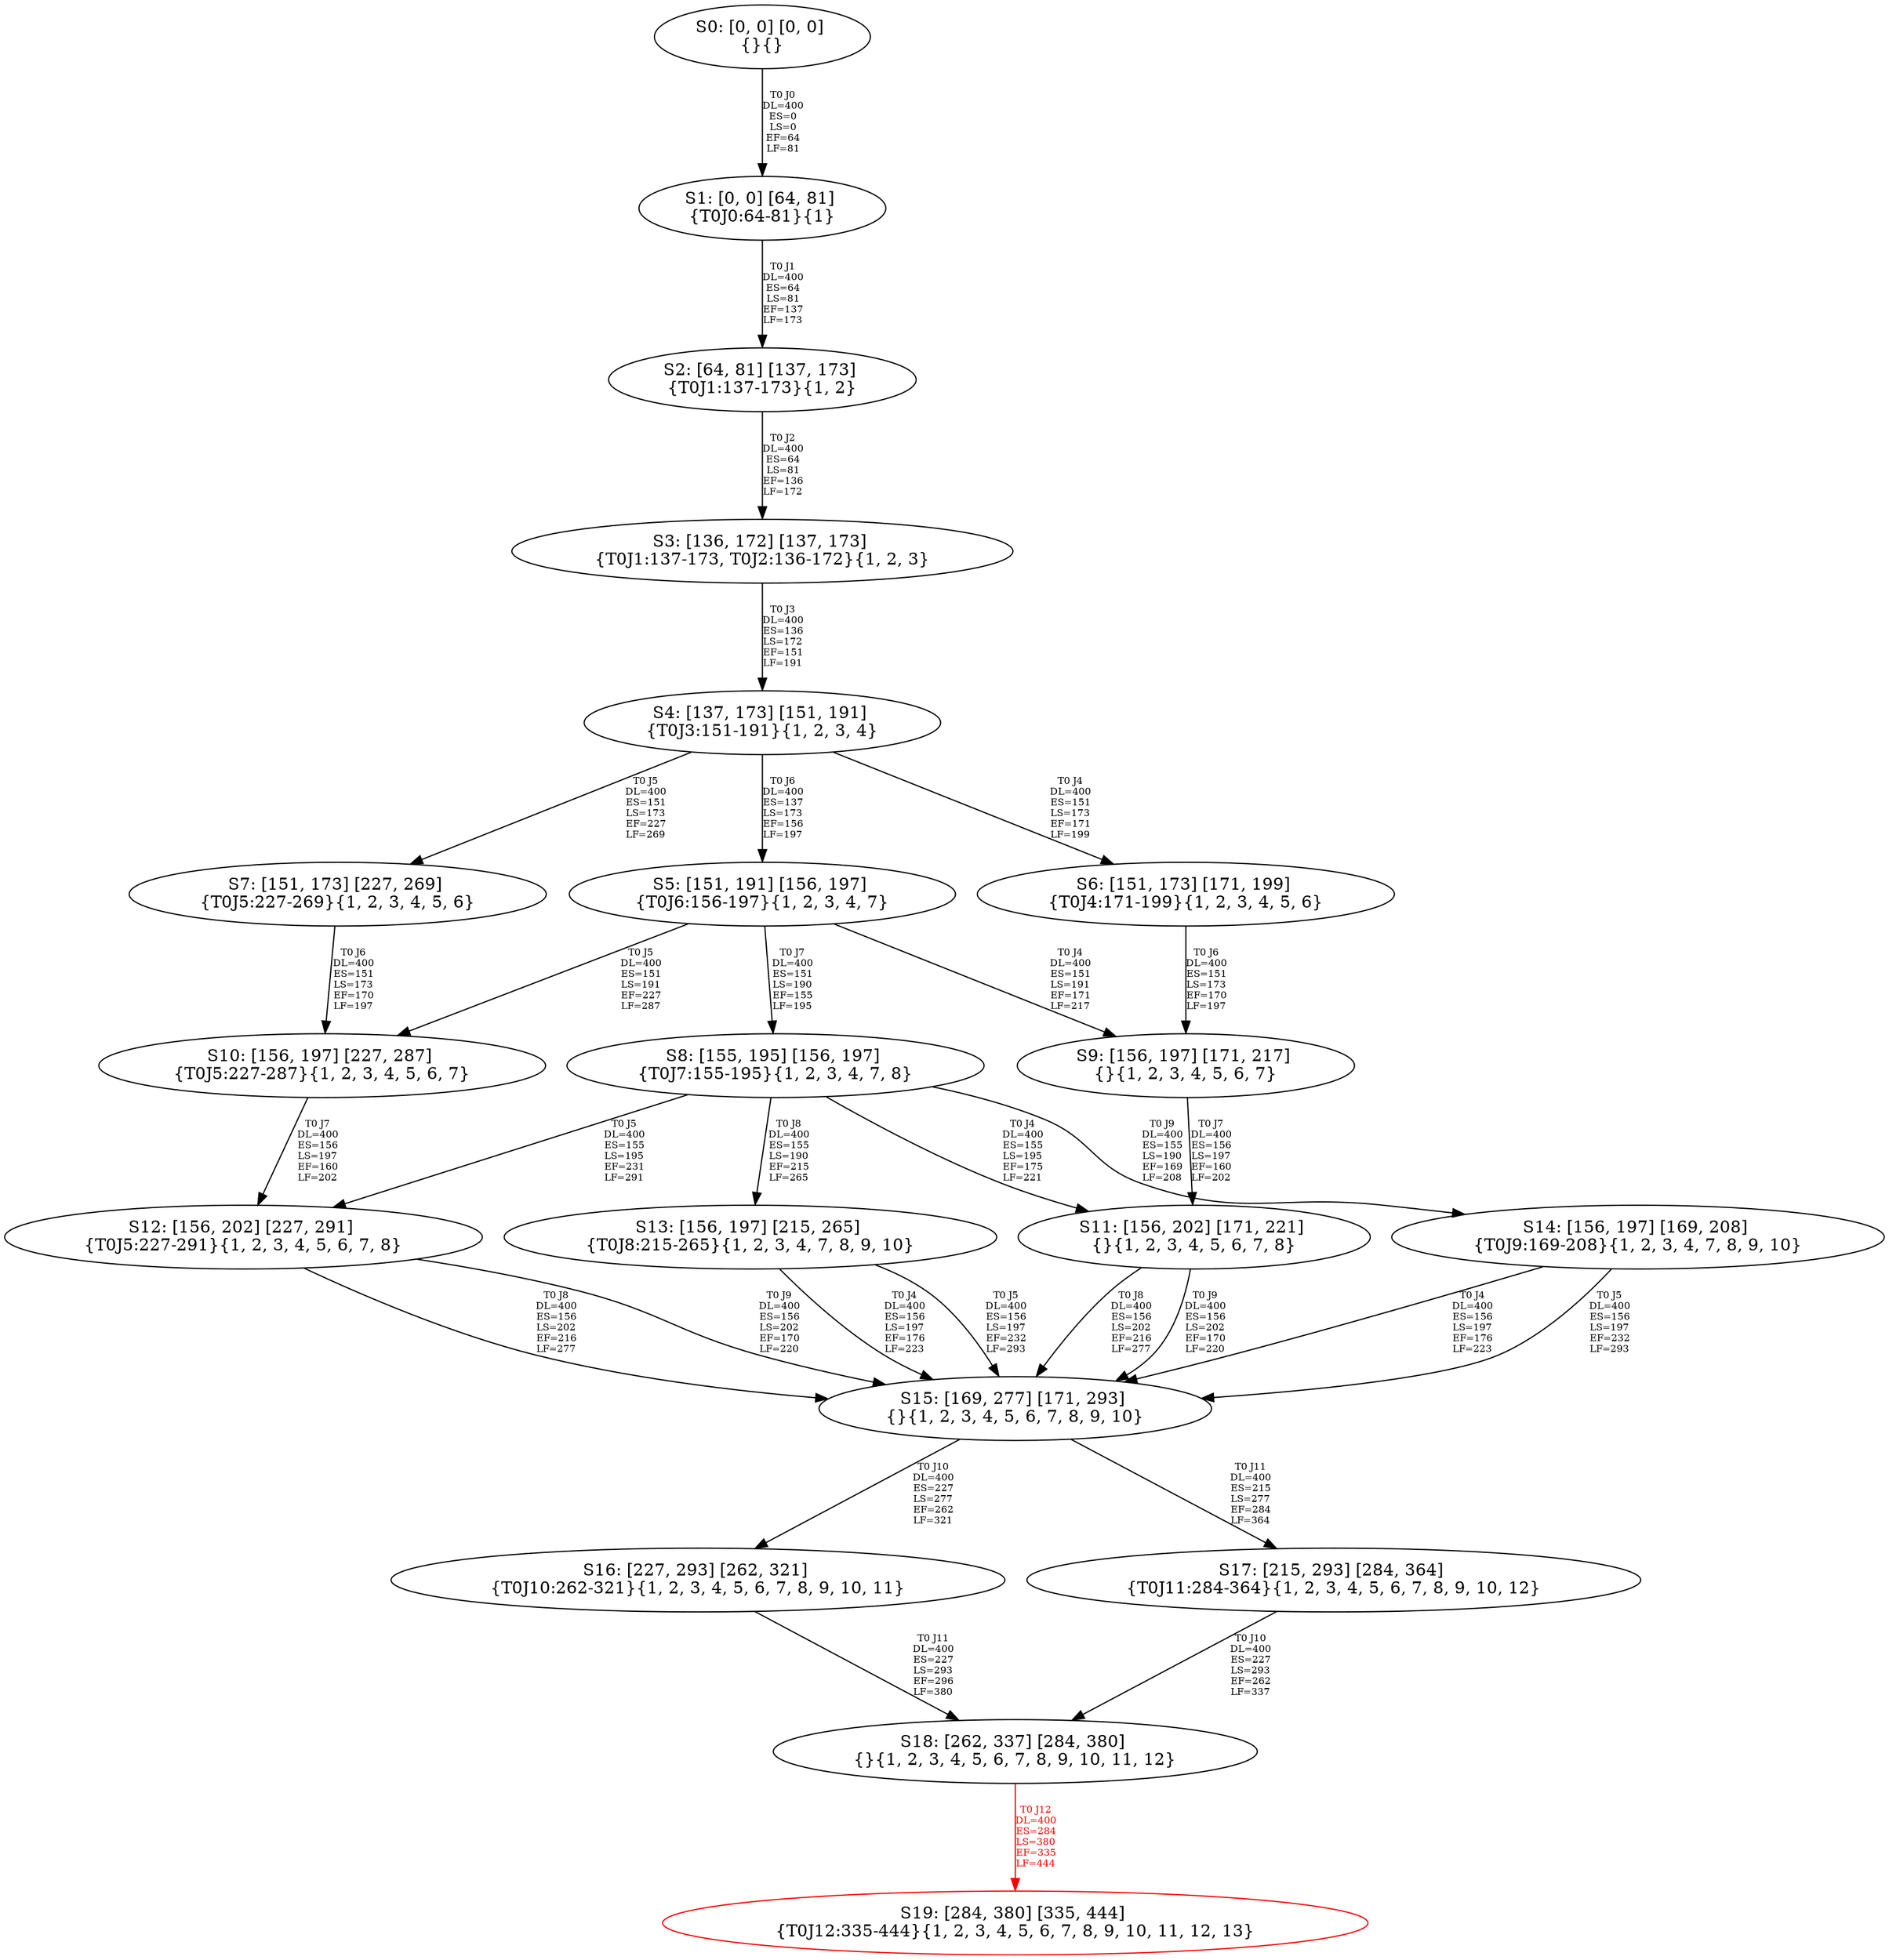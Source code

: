 digraph {
	S0[label="S0: [0, 0] [0, 0] \n{}{}"];
	S1[label="S1: [0, 0] [64, 81] \n{T0J0:64-81}{1}"];
	S2[label="S2: [64, 81] [137, 173] \n{T0J1:137-173}{1, 2}"];
	S3[label="S3: [136, 172] [137, 173] \n{T0J1:137-173, T0J2:136-172}{1, 2, 3}"];
	S4[label="S4: [137, 173] [151, 191] \n{T0J3:151-191}{1, 2, 3, 4}"];
	S5[label="S5: [151, 191] [156, 197] \n{T0J6:156-197}{1, 2, 3, 4, 7}"];
	S6[label="S6: [151, 173] [171, 199] \n{T0J4:171-199}{1, 2, 3, 4, 5, 6}"];
	S7[label="S7: [151, 173] [227, 269] \n{T0J5:227-269}{1, 2, 3, 4, 5, 6}"];
	S8[label="S8: [155, 195] [156, 197] \n{T0J7:155-195}{1, 2, 3, 4, 7, 8}"];
	S9[label="S9: [156, 197] [171, 217] \n{}{1, 2, 3, 4, 5, 6, 7}"];
	S10[label="S10: [156, 197] [227, 287] \n{T0J5:227-287}{1, 2, 3, 4, 5, 6, 7}"];
	S11[label="S11: [156, 202] [171, 221] \n{}{1, 2, 3, 4, 5, 6, 7, 8}"];
	S12[label="S12: [156, 202] [227, 291] \n{T0J5:227-291}{1, 2, 3, 4, 5, 6, 7, 8}"];
	S13[label="S13: [156, 197] [215, 265] \n{T0J8:215-265}{1, 2, 3, 4, 7, 8, 9, 10}"];
	S14[label="S14: [156, 197] [169, 208] \n{T0J9:169-208}{1, 2, 3, 4, 7, 8, 9, 10}"];
	S15[label="S15: [169, 277] [171, 293] \n{}{1, 2, 3, 4, 5, 6, 7, 8, 9, 10}"];
	S16[label="S16: [227, 293] [262, 321] \n{T0J10:262-321}{1, 2, 3, 4, 5, 6, 7, 8, 9, 10, 11}"];
	S17[label="S17: [215, 293] [284, 364] \n{T0J11:284-364}{1, 2, 3, 4, 5, 6, 7, 8, 9, 10, 12}"];
	S18[label="S18: [262, 337] [284, 380] \n{}{1, 2, 3, 4, 5, 6, 7, 8, 9, 10, 11, 12}"];
	S19[label="S19: [284, 380] [335, 444] \n{T0J12:335-444}{1, 2, 3, 4, 5, 6, 7, 8, 9, 10, 11, 12, 13}"];
	S0 -> S1[label="T0 J0\nDL=400\nES=0\nLS=0\nEF=64\nLF=81",fontsize=8];
	S1 -> S2[label="T0 J1\nDL=400\nES=64\nLS=81\nEF=137\nLF=173",fontsize=8];
	S2 -> S3[label="T0 J2\nDL=400\nES=64\nLS=81\nEF=136\nLF=172",fontsize=8];
	S3 -> S4[label="T0 J3\nDL=400\nES=136\nLS=172\nEF=151\nLF=191",fontsize=8];
	S4 -> S6[label="T0 J4\nDL=400\nES=151\nLS=173\nEF=171\nLF=199",fontsize=8];
	S4 -> S7[label="T0 J5\nDL=400\nES=151\nLS=173\nEF=227\nLF=269",fontsize=8];
	S4 -> S5[label="T0 J6\nDL=400\nES=137\nLS=173\nEF=156\nLF=197",fontsize=8];
	S5 -> S9[label="T0 J4\nDL=400\nES=151\nLS=191\nEF=171\nLF=217",fontsize=8];
	S5 -> S10[label="T0 J5\nDL=400\nES=151\nLS=191\nEF=227\nLF=287",fontsize=8];
	S5 -> S8[label="T0 J7\nDL=400\nES=151\nLS=190\nEF=155\nLF=195",fontsize=8];
	S6 -> S9[label="T0 J6\nDL=400\nES=151\nLS=173\nEF=170\nLF=197",fontsize=8];
	S7 -> S10[label="T0 J6\nDL=400\nES=151\nLS=173\nEF=170\nLF=197",fontsize=8];
	S8 -> S11[label="T0 J4\nDL=400\nES=155\nLS=195\nEF=175\nLF=221",fontsize=8];
	S8 -> S12[label="T0 J5\nDL=400\nES=155\nLS=195\nEF=231\nLF=291",fontsize=8];
	S8 -> S13[label="T0 J8\nDL=400\nES=155\nLS=190\nEF=215\nLF=265",fontsize=8];
	S8 -> S14[label="T0 J9\nDL=400\nES=155\nLS=190\nEF=169\nLF=208",fontsize=8];
	S9 -> S11[label="T0 J7\nDL=400\nES=156\nLS=197\nEF=160\nLF=202",fontsize=8];
	S10 -> S12[label="T0 J7\nDL=400\nES=156\nLS=197\nEF=160\nLF=202",fontsize=8];
	S11 -> S15[label="T0 J8\nDL=400\nES=156\nLS=202\nEF=216\nLF=277",fontsize=8];
	S11 -> S15[label="T0 J9\nDL=400\nES=156\nLS=202\nEF=170\nLF=220",fontsize=8];
	S12 -> S15[label="T0 J8\nDL=400\nES=156\nLS=202\nEF=216\nLF=277",fontsize=8];
	S12 -> S15[label="T0 J9\nDL=400\nES=156\nLS=202\nEF=170\nLF=220",fontsize=8];
	S13 -> S15[label="T0 J4\nDL=400\nES=156\nLS=197\nEF=176\nLF=223",fontsize=8];
	S13 -> S15[label="T0 J5\nDL=400\nES=156\nLS=197\nEF=232\nLF=293",fontsize=8];
	S14 -> S15[label="T0 J4\nDL=400\nES=156\nLS=197\nEF=176\nLF=223",fontsize=8];
	S14 -> S15[label="T0 J5\nDL=400\nES=156\nLS=197\nEF=232\nLF=293",fontsize=8];
	S15 -> S16[label="T0 J10\nDL=400\nES=227\nLS=277\nEF=262\nLF=321",fontsize=8];
	S15 -> S17[label="T0 J11\nDL=400\nES=215\nLS=277\nEF=284\nLF=364",fontsize=8];
	S16 -> S18[label="T0 J11\nDL=400\nES=227\nLS=293\nEF=296\nLF=380",fontsize=8];
	S17 -> S18[label="T0 J10\nDL=400\nES=227\nLS=293\nEF=262\nLF=337",fontsize=8];
	S18 -> S19[label="T0 J12\nDL=400\nES=284\nLS=380\nEF=335\nLF=444",color=Red,fontcolor=Red,fontsize=8];
S19[color=Red];
}
